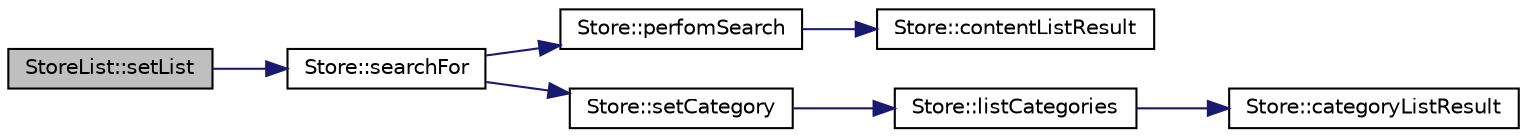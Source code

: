 digraph "StoreList::setList"
{
 // INTERACTIVE_SVG=YES
 // LATEX_PDF_SIZE
  edge [fontname="Helvetica",fontsize="10",labelfontname="Helvetica",labelfontsize="10"];
  node [fontname="Helvetica",fontsize="10",shape=record];
  rankdir="LR";
  Node142 [label="StoreList::setList",height=0.2,width=0.4,color="black", fillcolor="grey75", style="filled", fontcolor="black",tooltip=" "];
  Node142 -> Node143 [color="midnightblue",fontsize="10",style="solid",fontname="Helvetica"];
  Node143 [label="Store::searchFor",height=0.2,width=0.4,color="black", fillcolor="white", style="filled",URL="$class_store.html#ad3579d9e889c6b2f461f71e042349cb7",tooltip=" "];
  Node143 -> Node144 [color="midnightblue",fontsize="10",style="solid",fontname="Helvetica"];
  Node144 [label="Store::perfomSearch",height=0.2,width=0.4,color="black", fillcolor="white", style="filled",URL="$class_store.html#acdc85be751071eda665644b5a6c9c12a",tooltip=" "];
  Node144 -> Node145 [color="midnightblue",fontsize="10",style="solid",fontname="Helvetica"];
  Node145 [label="Store::contentListResult",height=0.2,width=0.4,color="black", fillcolor="white", style="filled",URL="$class_store.html#a447d0505d2b6f722f23ded8e4def963a",tooltip=" "];
  Node143 -> Node146 [color="midnightblue",fontsize="10",style="solid",fontname="Helvetica"];
  Node146 [label="Store::setCategory",height=0.2,width=0.4,color="black", fillcolor="white", style="filled",URL="$class_store.html#a13aac2720d700030da955510bbac91a5",tooltip=" "];
  Node146 -> Node147 [color="midnightblue",fontsize="10",style="solid",fontname="Helvetica"];
  Node147 [label="Store::listCategories",height=0.2,width=0.4,color="black", fillcolor="white", style="filled",URL="$class_store.html#af310978a22b527f740f87ea21efced44",tooltip=" "];
  Node147 -> Node148 [color="midnightblue",fontsize="10",style="solid",fontname="Helvetica"];
  Node148 [label="Store::categoryListResult",height=0.2,width=0.4,color="black", fillcolor="white", style="filled",URL="$class_store.html#a715d8d3bdf4d43a915ae8e9c9bd166fe",tooltip=" "];
}

